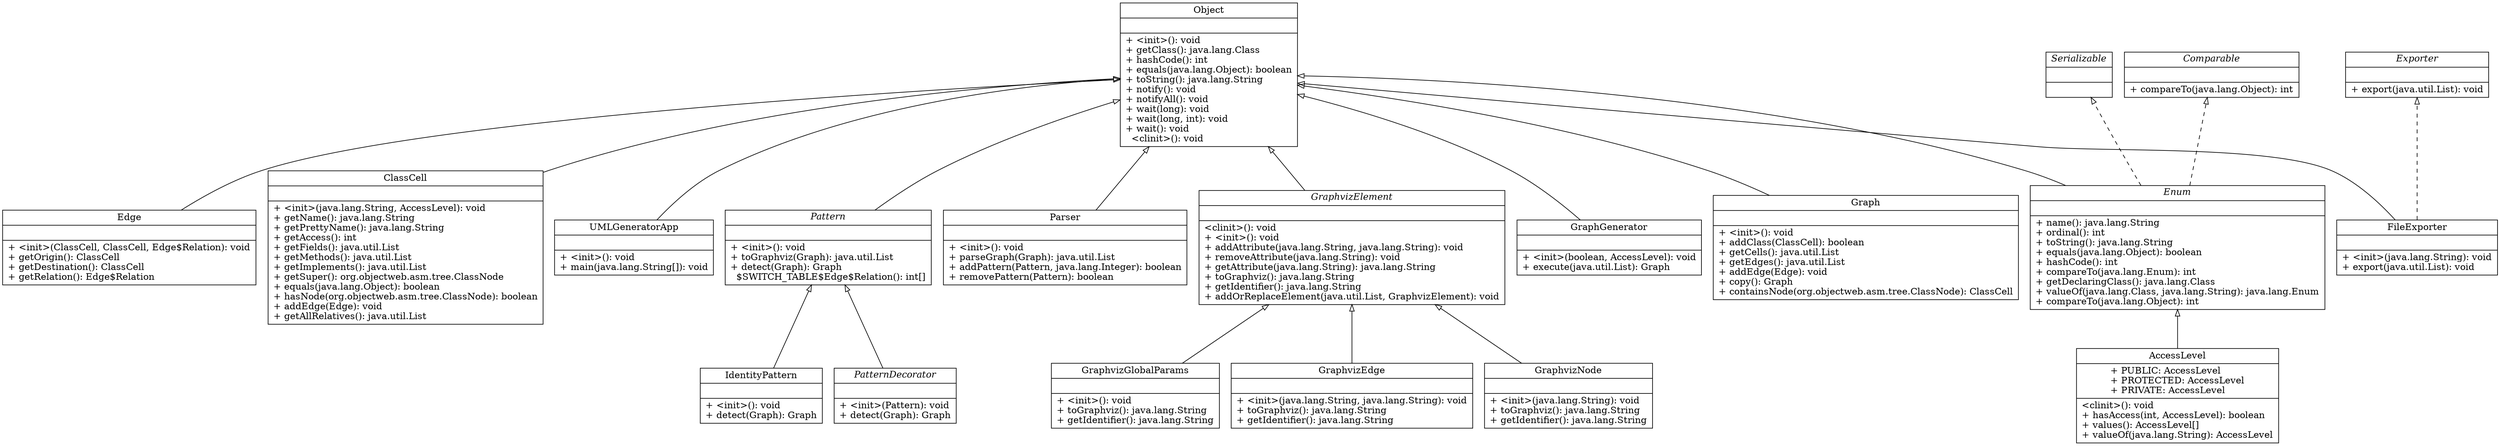 digraph uml {
rankdir = BT;
"UMLGeneratorApp" [
	shape = "record",
	label = <{UMLGeneratorApp||+ &lt;init&gt;(): void<br align="left"/>+ main(java.lang.String[]): void<br align="left"/>}>
];
"Object" [
	shape = "record",
	label = <{Object||+ &lt;init&gt;(): void<br align="left"/>+ getClass(): java.lang.Class<br align="left"/>+ hashCode(): int<br align="left"/>+ equals(java.lang.Object): boolean<br align="left"/>+ toString(): java.lang.String<br align="left"/>+ notify(): void<br align="left"/>+ notifyAll(): void<br align="left"/>+ wait(long): void<br align="left"/>+ wait(long, int): void<br align="left"/>+ wait(): void<br align="left"/>  &lt;clinit&gt;(): void<br align="left"/>}>
];
"PatternDecorator" [
	shape = "record",
	label = <{<I>PatternDecorator</I>||+ &lt;init&gt;(Pattern): void<br align="left"/>+ detect(Graph): Graph<br align="left"/>}>
];
"Pattern" [
	shape = "record",
	label = <{<I>Pattern</I>||+ &lt;init&gt;(): void<br align="left"/>+ toGraphviz(Graph): java.util.List<br align="left"/>+ detect(Graph): Graph<br align="left"/>  $SWITCH_TABLE$Edge$Relation(): int[]<br align="left"/>}>
];
"Parser" [
	shape = "record",
	label = <{Parser||+ &lt;init&gt;(): void<br align="left"/>+ parseGraph(Graph): java.util.List<br align="left"/>+ addPattern(Pattern, java.lang.Integer): boolean<br align="left"/>+ removePattern(Pattern): boolean<br align="left"/>}>
];
"IdentityPattern" [
	shape = "record",
	label = <{IdentityPattern||+ &lt;init&gt;(): void<br align="left"/>+ detect(Graph): Graph<br align="left"/>}>
];
"GraphvizNode" [
	shape = "record",
	label = <{GraphvizNode||+ &lt;init&gt;(java.lang.String): void<br align="left"/>+ toGraphviz(): java.lang.String<br align="left"/>+ getIdentifier(): java.lang.String<br align="left"/>}>
];
"GraphvizElement" [
	shape = "record",
	label = <{<I>GraphvizElement</I>||  &lt;clinit&gt;(): void<br align="left"/>+ &lt;init&gt;(): void<br align="left"/>+ addAttribute(java.lang.String, java.lang.String): void<br align="left"/>+ removeAttribute(java.lang.String): void<br align="left"/>+ getAttribute(java.lang.String): java.lang.String<br align="left"/>+ toGraphviz(): java.lang.String<br align="left"/>+ getIdentifier(): java.lang.String<br align="left"/>+ addOrReplaceElement(java.util.List, GraphvizElement): void<br align="left"/>}>
];
"GraphvizGlobalParams" [
	shape = "record",
	label = <{GraphvizGlobalParams||+ &lt;init&gt;(): void<br align="left"/>+ toGraphviz(): java.lang.String<br align="left"/>+ getIdentifier(): java.lang.String<br align="left"/>}>
];
"AccessLevel" [
	shape = "record",
	label = <{AccessLevel|+ PUBLIC: AccessLevel<br align="left"/>+ PROTECTED: AccessLevel<br align="left"/>+ PRIVATE: AccessLevel<br align="left"/>|  &lt;clinit&gt;(): void<br align="left"/>+ hasAccess(int, AccessLevel): boolean<br align="left"/>+ values(): AccessLevel[]<br align="left"/>+ valueOf(java.lang.String): AccessLevel<br align="left"/>}>
];
"Enum" [
	shape = "record",
	label = <{<I>Enum</I>||+ name(): java.lang.String<br align="left"/>+ ordinal(): int<br align="left"/>+ toString(): java.lang.String<br align="left"/>+ equals(java.lang.Object): boolean<br align="left"/>+ hashCode(): int<br align="left"/>+ compareTo(java.lang.Enum): int<br align="left"/>+ getDeclaringClass(): java.lang.Class<br align="left"/>+ valueOf(java.lang.Class, java.lang.String): java.lang.Enum<br align="left"/>+ compareTo(java.lang.Object): int<br align="left"/>}>
];
"Serializable" [
	shape = "record",
	label = <{<I>Serializable</I>||}>
];
"Comparable" [
	shape = "record",
	label = <{<I>Comparable</I>||+ compareTo(java.lang.Object): int<br align="left"/>}>
];
"GraphvizEdge" [
	shape = "record",
	label = <{GraphvizEdge||+ &lt;init&gt;(java.lang.String, java.lang.String): void<br align="left"/>+ toGraphviz(): java.lang.String<br align="left"/>+ getIdentifier(): java.lang.String<br align="left"/>}>
];
"GraphGenerator" [
	shape = "record",
	label = <{GraphGenerator||+ &lt;init&gt;(boolean, AccessLevel): void<br align="left"/>+ execute(java.util.List): Graph<br align="left"/>}>
];
"Graph" [
	shape = "record",
	label = <{Graph||+ &lt;init&gt;(): void<br align="left"/>+ addClass(ClassCell): boolean<br align="left"/>+ getCells(): java.util.List<br align="left"/>+ getEdges(): java.util.List<br align="left"/>+ addEdge(Edge): void<br align="left"/>+ copy(): Graph<br align="left"/>+ containsNode(org.objectweb.asm.tree.ClassNode): ClassCell<br align="left"/>}>
];
"FileExporter" [
	shape = "record",
	label = <{FileExporter||+ &lt;init&gt;(java.lang.String): void<br align="left"/>+ export(java.util.List): void<br align="left"/>}>
];
"Exporter" [
	shape = "record",
	label = <{<I>Exporter</I>||+ export(java.util.List): void<br align="left"/>}>
];
"Edge" [
	shape = "record",
	label = <{Edge||+ &lt;init&gt;(ClassCell, ClassCell, Edge$Relation): void<br align="left"/>+ getOrigin(): ClassCell<br align="left"/>+ getDestination(): ClassCell<br align="left"/>+ getRelation(): Edge$Relation<br align="left"/>}>
];
"ClassCell" [
	shape = "record",
	label = <{ClassCell||+ &lt;init&gt;(java.lang.String, AccessLevel): void<br align="left"/>+ getName(): java.lang.String<br align="left"/>+ getPrettyName(): java.lang.String<br align="left"/>+ getAccess(): int<br align="left"/>+ getFields(): java.util.List<br align="left"/>+ getMethods(): java.util.List<br align="left"/>+ getImplements(): java.util.List<br align="left"/>+ getSuper(): org.objectweb.asm.tree.ClassNode<br align="left"/>+ equals(java.lang.Object): boolean<br align="left"/>+ hasNode(org.objectweb.asm.tree.ClassNode): boolean<br align="left"/>+ addEdge(Edge): void<br align="left"/>+ getAllRelatives(): java.util.List<br align="left"/>}>
];
"UMLGeneratorApp" -> "Object"[
	arrowhead = "onormal"
];
"PatternDecorator" -> "Pattern"[
	arrowhead = "onormal"
];
"Pattern" -> "Object"[
	arrowhead = "onormal"
];
"Parser" -> "Object"[
	arrowhead = "onormal"
];
"IdentityPattern" -> "Pattern"[
	arrowhead = "onormal"
];
"GraphvizNode" -> "GraphvizElement"[
	arrowhead = "onormal"
];
"GraphvizElement" -> "Object"[
	arrowhead = "onormal"
];
"GraphvizGlobalParams" -> "GraphvizElement"[
	arrowhead = "onormal"
];
"AccessLevel" -> "Enum"[
	arrowhead = "onormal"
];
"Enum" -> "Comparable"[
	style = "dashed",
	arrowhead = "onormal"
];
"Enum" -> "Serializable"[
	style = "dashed",
	arrowhead = "onormal"
];
"Enum" -> "Object"[
	arrowhead = "onormal"
];
"GraphvizEdge" -> "GraphvizElement"[
	arrowhead = "onormal"
];
"GraphGenerator" -> "Object"[
	arrowhead = "onormal"
];
"Graph" -> "Object"[
	arrowhead = "onormal"
];
"FileExporter" -> "Exporter"[
	style = "dashed",
	arrowhead = "onormal"
];
"FileExporter" -> "Object"[
	arrowhead = "onormal"
];
"Edge" -> "Object"[
	arrowhead = "onormal"
];
"ClassCell" -> "Object"[
	arrowhead = "onormal"
];
}
